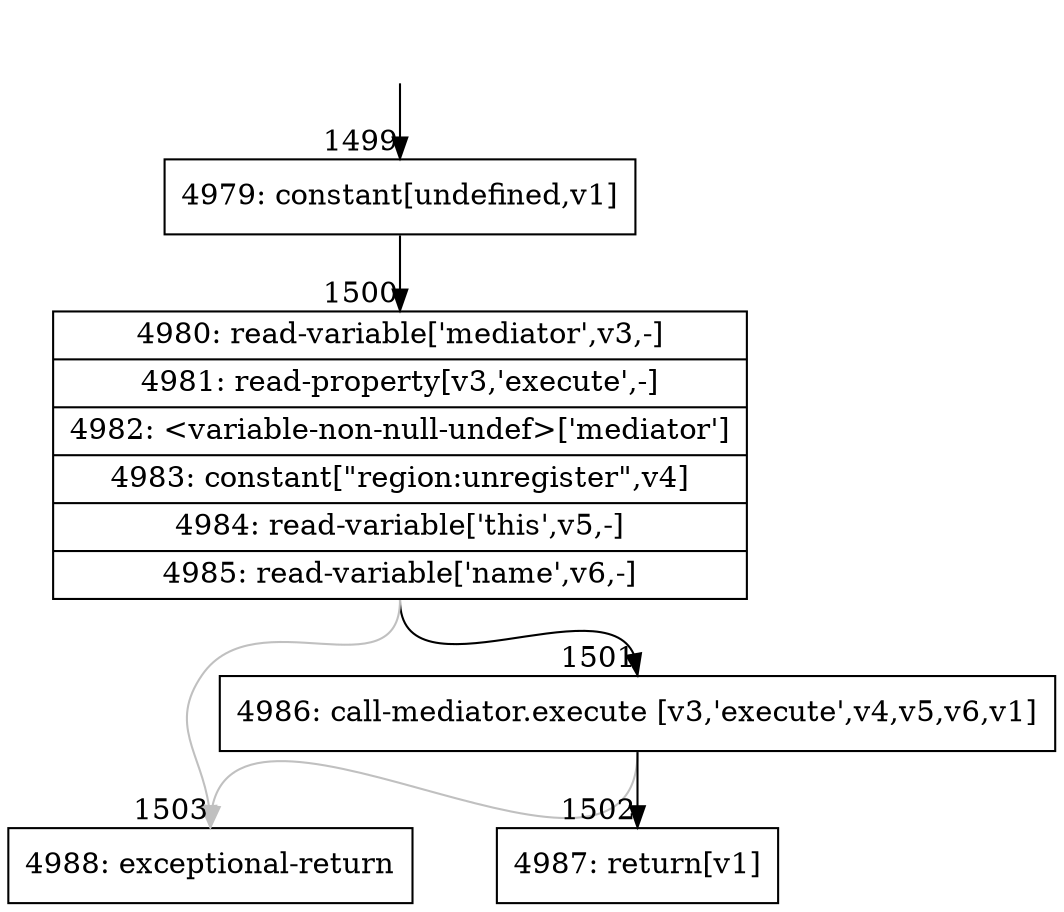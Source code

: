 digraph {
rankdir="TD"
BB_entry125[shape=none,label=""];
BB_entry125 -> BB1499 [tailport=s, headport=n, headlabel="    1499"]
BB1499 [shape=record label="{4979: constant[undefined,v1]}" ] 
BB1499 -> BB1500 [tailport=s, headport=n, headlabel="      1500"]
BB1500 [shape=record label="{4980: read-variable['mediator',v3,-]|4981: read-property[v3,'execute',-]|4982: \<variable-non-null-undef\>['mediator']|4983: constant[\"region:unregister\",v4]|4984: read-variable['this',v5,-]|4985: read-variable['name',v6,-]}" ] 
BB1500 -> BB1501 [tailport=s, headport=n, headlabel="      1501"]
BB1500 -> BB1503 [tailport=s, headport=n, color=gray, headlabel="      1503"]
BB1501 [shape=record label="{4986: call-mediator.execute [v3,'execute',v4,v5,v6,v1]}" ] 
BB1501 -> BB1502 [tailport=s, headport=n, headlabel="      1502"]
BB1501 -> BB1503 [tailport=s, headport=n, color=gray]
BB1502 [shape=record label="{4987: return[v1]}" ] 
BB1503 [shape=record label="{4988: exceptional-return}" ] 
//#$~ 1364
}
